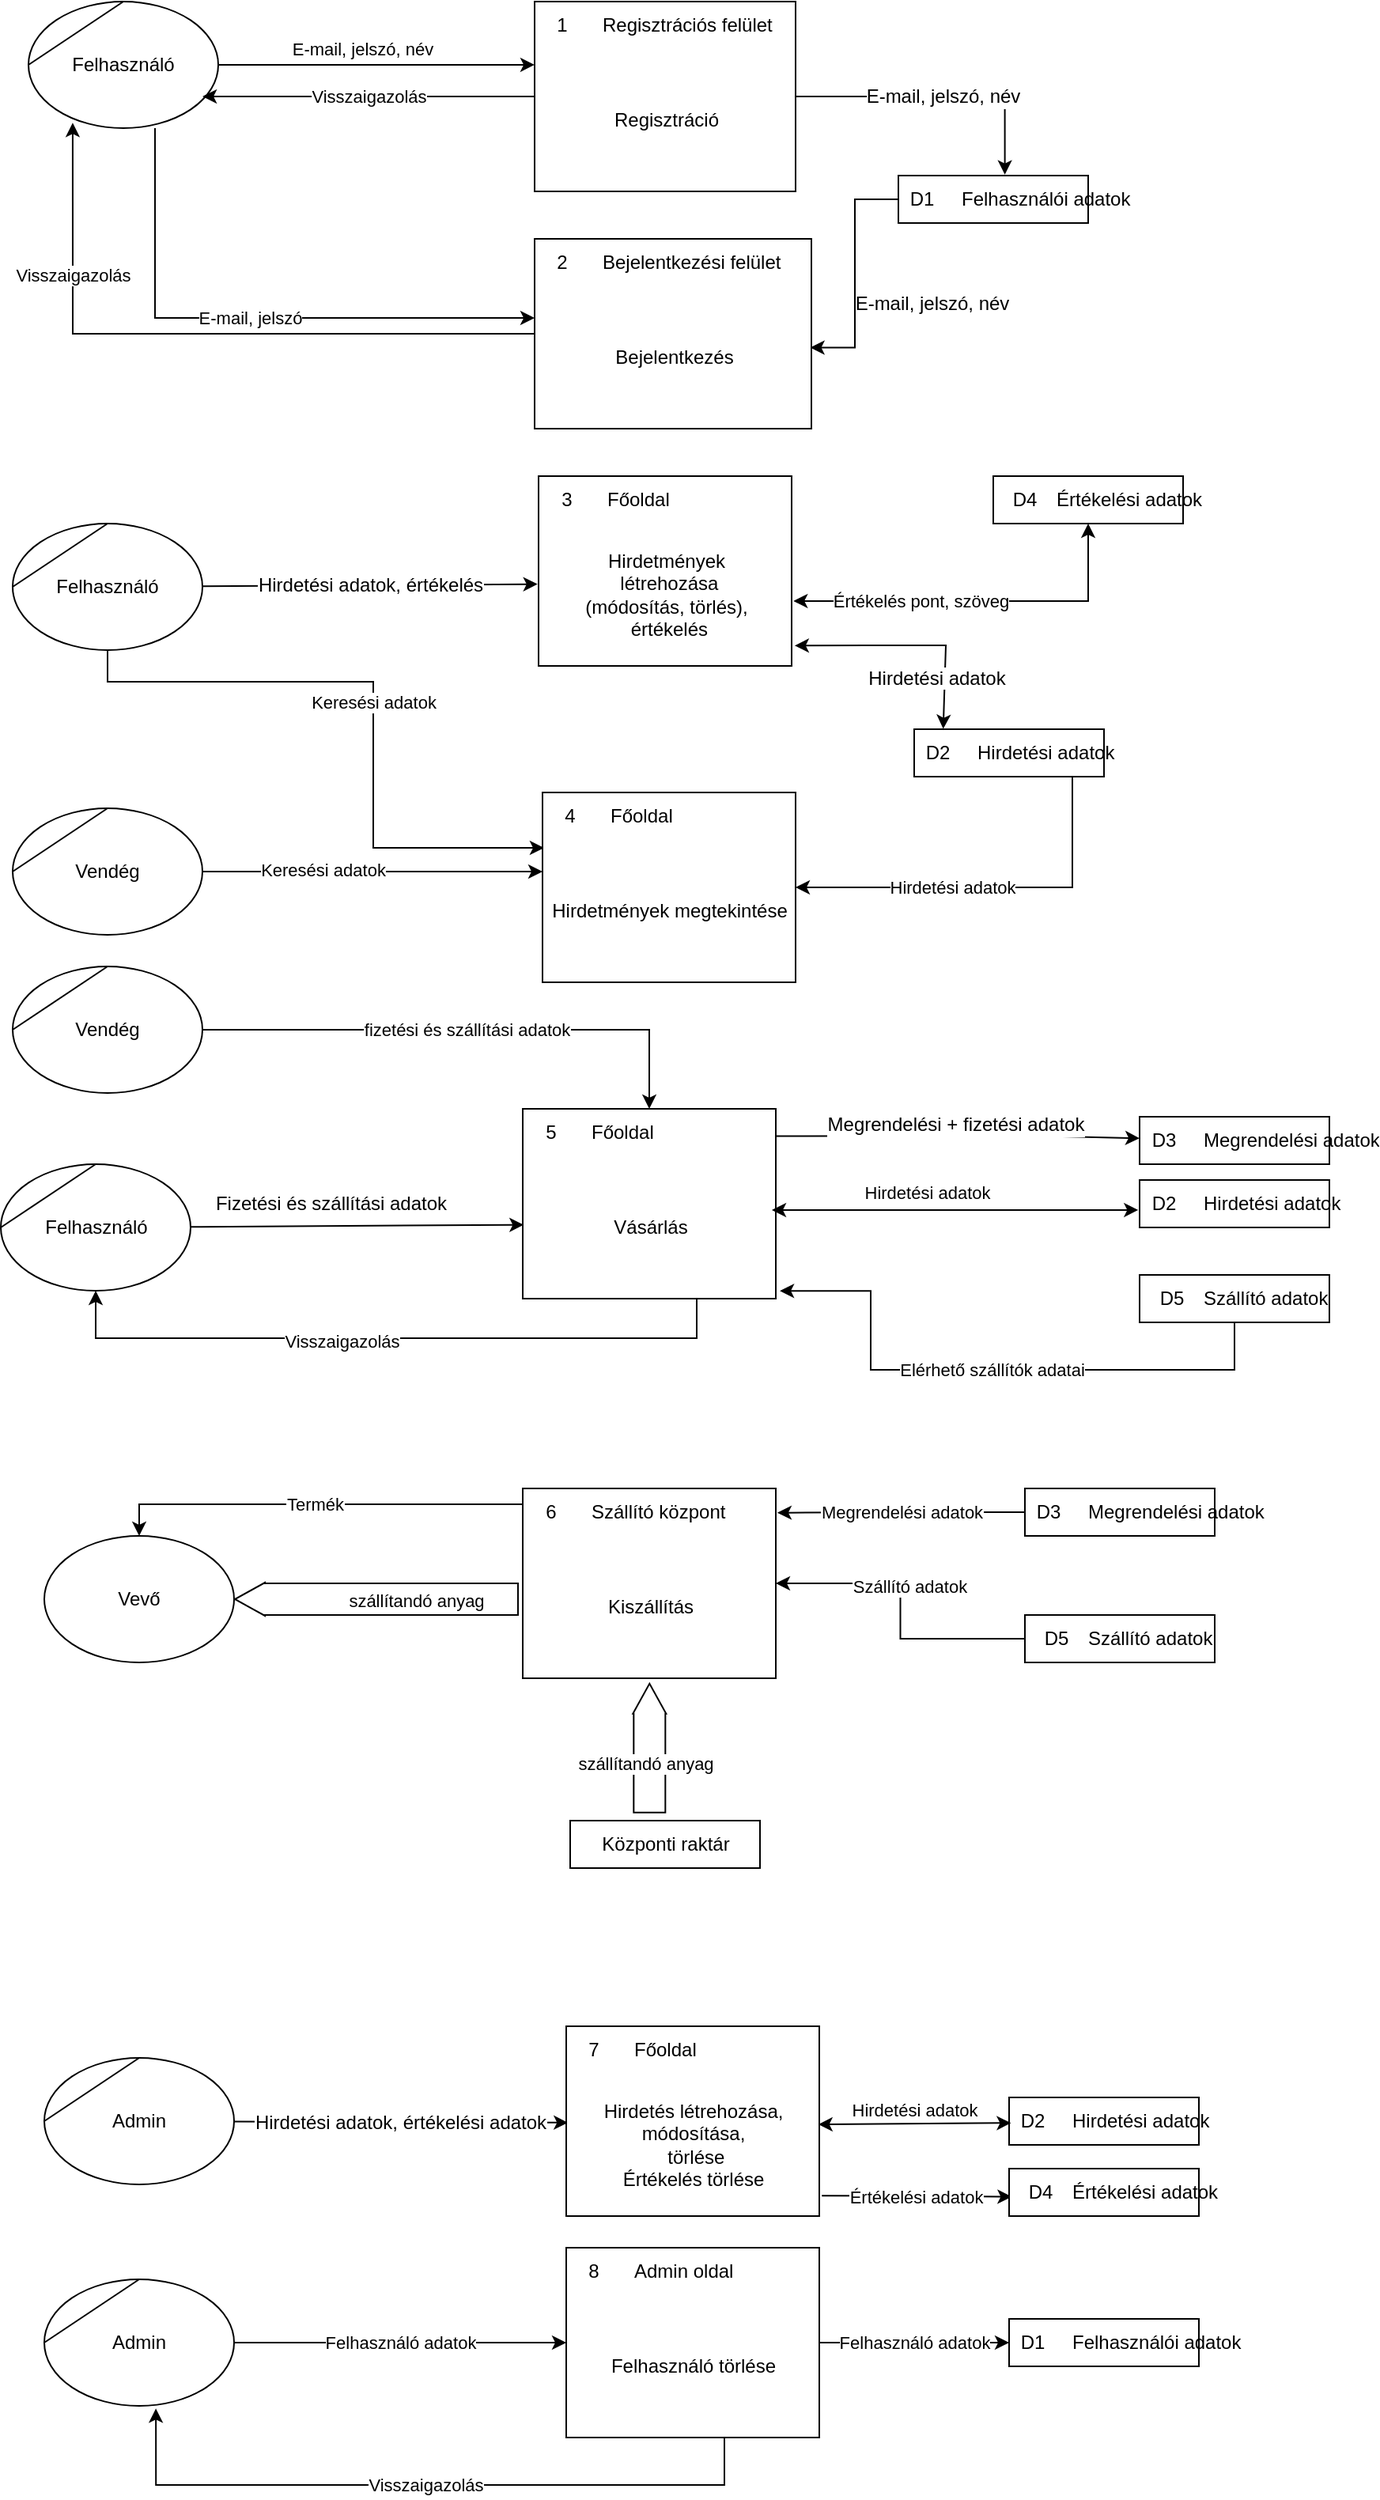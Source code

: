<mxfile version="20.8.20" type="device"><diagram name="Page-1" id="DvjFBvJf3L-NlQ5-D-IN"><mxGraphModel dx="1477" dy="676" grid="1" gridSize="10" guides="1" tooltips="1" connect="1" arrows="1" fold="1" page="1" pageScale="1" pageWidth="827" pageHeight="1169" math="0" shadow="0"><root><mxCell id="0"/><mxCell id="1" parent="0"/><mxCell id="z8lDRwmuvihOMrb7tYAK-5" value="E-mail, jelszó, név" style="edgeStyle=orthogonalEdgeStyle;rounded=0;orthogonalLoop=1;jettySize=auto;html=1;entryX=0;entryY=0.333;entryDx=0;entryDy=0;entryPerimeter=0;" parent="1" source="z8lDRwmuvihOMrb7tYAK-1" target="z8lDRwmuvihOMrb7tYAK-2" edge="1"><mxGeometry x="-0.093" y="10" relative="1" as="geometry"><mxPoint as="offset"/></mxGeometry></mxCell><mxCell id="z8lDRwmuvihOMrb7tYAK-11" value="E-mail, jelszó" style="edgeStyle=orthogonalEdgeStyle;rounded=0;orthogonalLoop=1;jettySize=auto;html=1;entryX=0;entryY=0.417;entryDx=0;entryDy=0;entryPerimeter=0;" parent="1" source="z8lDRwmuvihOMrb7tYAK-1" target="z8lDRwmuvihOMrb7tYAK-7" edge="1"><mxGeometry relative="1" as="geometry"><mxPoint x="130" y="240" as="targetPoint"/><Array as="points"><mxPoint x="140" y="260"/></Array></mxGeometry></mxCell><mxCell id="z8lDRwmuvihOMrb7tYAK-1" value="Felhasználó" style="shape=stencil(tZRtjoMgEIZPw98GJR6gYXfvQe10nZQCAbYft99RNKlW7GajiTGZeeXhnZGBCRka5YCVvGHig5VlwTm9Kb5NYhUc1DElr8qjOmhISojenuGGx9gz0DTgMbaq+GR8T9+0j5C1NYYgaE0YKU86wRQaWsvvCdZv/xhFjvgXiOB7kynLyq+/Y3fVNuBiI79j7OB+db/rgceOi61+3Grg4v9YISmTO9xCHlR9/vb2xxxnzYDW6AK8OfLTeZzO66ynzM5CnqyHBUsn1DqN9UITnWoH/kUY5Iu9PtVUzRY1jx4IGk22K9UioSs+44+uvFxl3bKX1nTZdE12iV8=);whiteSpace=wrap;html=1;strokeColor=default;fontFamily=Helvetica;fontSize=12;fontColor=default;fillColor=default;" parent="1" vertex="1"><mxGeometry x="60" y="60" width="120" height="80" as="geometry"/></mxCell><mxCell id="z8lDRwmuvihOMrb7tYAK-6" value="Visszaigazolás" style="edgeStyle=orthogonalEdgeStyle;rounded=0;orthogonalLoop=1;jettySize=auto;html=1;entryX=0.917;entryY=0.75;entryDx=0;entryDy=0;entryPerimeter=0;" parent="1" source="z8lDRwmuvihOMrb7tYAK-2" target="z8lDRwmuvihOMrb7tYAK-1" edge="1"><mxGeometry relative="1" as="geometry"/></mxCell><mxCell id="z8lDRwmuvihOMrb7tYAK-17" style="edgeStyle=orthogonalEdgeStyle;rounded=0;orthogonalLoop=1;jettySize=auto;html=1;entryX=0.561;entryY=-0.021;entryDx=0;entryDy=0;entryPerimeter=0;" parent="1" source="z8lDRwmuvihOMrb7tYAK-2" target="z8lDRwmuvihOMrb7tYAK-15" edge="1"><mxGeometry relative="1" as="geometry"/></mxCell><mxCell id="z8lDRwmuvihOMrb7tYAK-20" value="E-mail, jelszó, név" style="edgeLabel;html=1;align=center;verticalAlign=middle;resizable=0;points=[];fontSize=12;fontFamily=Helvetica;fontColor=default;" parent="z8lDRwmuvihOMrb7tYAK-17" vertex="1" connectable="0"><mxGeometry x="0.026" relative="1" as="geometry"><mxPoint as="offset"/></mxGeometry></mxCell><mxCell id="z8lDRwmuvihOMrb7tYAK-2" value="Regisztráció" style="html=1;dashed=0;whitespace=wrap;shape=mxgraph.dfd.process2;align=center;container=1;collapsible=0;spacingTop=30;" parent="1" vertex="1"><mxGeometry x="380" y="60" width="165" height="120" as="geometry"/></mxCell><mxCell id="z8lDRwmuvihOMrb7tYAK-3" value="1" style="text;html=1;strokeColor=none;fillColor=none;align=center;verticalAlign=middle;whiteSpace=wrap;rounded=0;movable=0;resizable=0;rotatable=0;cloneable=0;deletable=0;connectable=0;allowArrows=0;pointerEvents=1;" parent="z8lDRwmuvihOMrb7tYAK-2" vertex="1"><mxGeometry width="35" height="30" as="geometry"/></mxCell><mxCell id="z8lDRwmuvihOMrb7tYAK-4" value="Regisztrációs felület" style="text;html=1;strokeColor=none;fillColor=none;align=left;verticalAlign=middle;whiteSpace=wrap;rounded=0;movable=0;resizable=0;connectable=0;allowArrows=0;rotatable=0;cloneable=0;deletable=0;spacingLeft=6;autosize=1;resizeWidth=0;" parent="z8lDRwmuvihOMrb7tYAK-2" vertex="1"><mxGeometry x="35" width="130" height="30" as="geometry"/></mxCell><mxCell id="z8lDRwmuvihOMrb7tYAK-13" value="Visszaigazolás" style="edgeStyle=orthogonalEdgeStyle;rounded=0;orthogonalLoop=1;jettySize=auto;html=1;entryX=0.233;entryY=0.958;entryDx=0;entryDy=0;entryPerimeter=0;" parent="1" source="z8lDRwmuvihOMrb7tYAK-7" target="z8lDRwmuvihOMrb7tYAK-1" edge="1"><mxGeometry x="0.55" relative="1" as="geometry"><mxPoint as="offset"/></mxGeometry></mxCell><mxCell id="z8lDRwmuvihOMrb7tYAK-24" value="E-mail, jelszó, név" style="edgeStyle=orthogonalEdgeStyle;rounded=0;orthogonalLoop=1;jettySize=auto;html=1;fontFamily=Helvetica;fontSize=12;fontColor=default;entryX=0.996;entryY=0.573;entryDx=0;entryDy=0;entryPerimeter=0;" parent="1" source="z8lDRwmuvihOMrb7tYAK-15" target="z8lDRwmuvihOMrb7tYAK-7" edge="1"><mxGeometry x="0.238" y="48" relative="1" as="geometry"><mxPoint y="1" as="offset"/></mxGeometry></mxCell><mxCell id="z8lDRwmuvihOMrb7tYAK-7" value="Bejelentkezés" style="html=1;dashed=0;whitespace=wrap;shape=mxgraph.dfd.process2;align=center;container=1;collapsible=0;spacingTop=30;" parent="1" vertex="1"><mxGeometry x="380" y="210" width="175" height="120" as="geometry"/></mxCell><mxCell id="z8lDRwmuvihOMrb7tYAK-8" value="2" style="text;html=1;strokeColor=none;fillColor=none;align=center;verticalAlign=middle;whiteSpace=wrap;rounded=0;movable=0;resizable=0;rotatable=0;cloneable=0;deletable=0;connectable=0;allowArrows=0;pointerEvents=1;" parent="z8lDRwmuvihOMrb7tYAK-7" vertex="1"><mxGeometry width="35" height="30" as="geometry"/></mxCell><mxCell id="z8lDRwmuvihOMrb7tYAK-9" value="Bejelentkezési felület" style="text;html=1;strokeColor=none;fillColor=none;align=left;verticalAlign=middle;whiteSpace=wrap;rounded=0;movable=0;resizable=0;connectable=0;allowArrows=0;rotatable=0;cloneable=0;deletable=0;spacingLeft=6;autosize=1;resizeWidth=0;" parent="z8lDRwmuvihOMrb7tYAK-7" vertex="1"><mxGeometry x="35" width="140" height="30" as="geometry"/></mxCell><mxCell id="z8lDRwmuvihOMrb7tYAK-15" value="Felhasználói adatok" style="html=1;dashed=0;whitespace=wrap;shape=mxgraph.dfd.dataStoreID2;align=left;spacingLeft=38;container=1;collapsible=0;" parent="1" vertex="1"><mxGeometry x="610" y="170" width="120" height="30" as="geometry"/></mxCell><mxCell id="z8lDRwmuvihOMrb7tYAK-16" value="D1" style="text;html=1;strokeColor=none;fillColor=none;align=center;verticalAlign=middle;whiteSpace=wrap;rounded=0;movable=0;resizable=0;rotatable=0;cloneable=0;deletable=0;allowArrows=0;connectable=0;" parent="z8lDRwmuvihOMrb7tYAK-15" vertex="1"><mxGeometry width="30" height="30" as="geometry"/></mxCell><mxCell id="z8lDRwmuvihOMrb7tYAK-28" value="Hirdetési adatok, értékelés" style="rounded=0;orthogonalLoop=1;jettySize=auto;html=1;entryX=-0.004;entryY=0.569;entryDx=0;entryDy=0;entryPerimeter=0;fontFamily=Helvetica;fontSize=12;fontColor=default;" parent="1" source="z8lDRwmuvihOMrb7tYAK-22" target="z8lDRwmuvihOMrb7tYAK-25" edge="1"><mxGeometry relative="1" as="geometry"/></mxCell><mxCell id="59dx8Hv_evLFary4Q1yd-14" value="Keresési adatok" style="edgeStyle=orthogonalEdgeStyle;rounded=0;orthogonalLoop=1;jettySize=auto;html=1;entryX=0.006;entryY=0.292;entryDx=0;entryDy=0;entryPerimeter=0;" edge="1" parent="1" source="z8lDRwmuvihOMrb7tYAK-22" target="59dx8Hv_evLFary4Q1yd-10"><mxGeometry relative="1" as="geometry"><Array as="points"><mxPoint x="110" y="490"/><mxPoint x="278" y="490"/><mxPoint x="278" y="595"/></Array></mxGeometry></mxCell><mxCell id="z8lDRwmuvihOMrb7tYAK-22" value="Felhasználó" style="shape=stencil(tZRtjoMgEIZPw98GJR6gYXfvQe10nZQCAbYft99RNKlW7GajiTGZeeXhnZGBCRka5YCVvGHig5VlwTm9Kb5NYhUc1DElr8qjOmhISojenuGGx9gz0DTgMbaq+GR8T9+0j5C1NYYgaE0YKU86wRQaWsvvCdZv/xhFjvgXiOB7kynLyq+/Y3fVNuBiI79j7OB+db/rgceOi61+3Grg4v9YISmTO9xCHlR9/vb2xxxnzYDW6AK8OfLTeZzO66ynzM5CnqyHBUsn1DqN9UITnWoH/kUY5Iu9PtVUzRY1jx4IGk22K9UioSs+44+uvFxl3bKX1nTZdE12iV8=);whiteSpace=wrap;html=1;strokeColor=default;fontFamily=Helvetica;fontSize=12;fontColor=default;fillColor=default;" parent="1" vertex="1"><mxGeometry x="50" y="390" width="120" height="80" as="geometry"/></mxCell><mxCell id="pwpsIvWv1hVvPI0nKZ3A-24" style="endArrow=classic;startArrow=classic;html=1;rounded=0;verticalAlign=bottom;exitX=1.007;exitY=0.658;exitDx=0;exitDy=0;exitPerimeter=0;" parent="1" source="z8lDRwmuvihOMrb7tYAK-25" target="pwpsIvWv1hVvPI0nKZ3A-22" edge="1"><mxGeometry relative="1" as="geometry"><mxPoint x="460" y="530" as="targetPoint"/><Array as="points"><mxPoint x="730" y="439"/></Array><mxPoint x="580" y="470" as="sourcePoint"/></mxGeometry></mxCell><mxCell id="pwpsIvWv1hVvPI0nKZ3A-25" value="Értékelés pont, szöveg" style="edgeLabel;html=1;align=center;verticalAlign=middle;resizable=0;points=[];" parent="pwpsIvWv1hVvPI0nKZ3A-24" vertex="1" connectable="0"><mxGeometry x="-0.307" relative="1" as="geometry"><mxPoint x="-1" as="offset"/></mxGeometry></mxCell><mxCell id="z8lDRwmuvihOMrb7tYAK-25" value="Hirdetmények&lt;br&gt;&amp;nbsp;létrehozása&lt;br&gt;(módosítás, törlés),&lt;br&gt;&amp;nbsp;értékelés" style="html=1;dashed=0;whitespace=wrap;shape=mxgraph.dfd.process;align=center;container=1;collapsible=0;spacingTop=30;strokeColor=default;fontFamily=Helvetica;fontSize=12;fontColor=default;fillColor=default;" parent="1" vertex="1"><mxGeometry x="382.5" y="360" width="160" height="120" as="geometry"/></mxCell><mxCell id="z8lDRwmuvihOMrb7tYAK-26" value="3" style="text;html=1;strokeColor=none;fillColor=none;align=center;verticalAlign=middle;whiteSpace=wrap;rounded=0;movable=0;resizable=0;rotatable=0;cloneable=0;deletable=0;connectable=0;allowArrows=0;pointerEvents=1;fontSize=12;fontFamily=Helvetica;fontColor=default;" parent="z8lDRwmuvihOMrb7tYAK-25" vertex="1"><mxGeometry width="35" height="30" as="geometry"/></mxCell><mxCell id="z8lDRwmuvihOMrb7tYAK-27" value="Főoldal" style="text;html=1;strokeColor=none;fillColor=none;align=left;verticalAlign=middle;whiteSpace=wrap;rounded=0;movable=0;resizable=0;connectable=0;allowArrows=0;rotatable=0;cloneable=0;deletable=0;spacingLeft=6;autosize=1;resizeWidth=0;fontSize=12;fontFamily=Helvetica;fontColor=default;" parent="z8lDRwmuvihOMrb7tYAK-25" vertex="1"><mxGeometry x="35" width="70" height="30" as="geometry"/></mxCell><mxCell id="z8lDRwmuvihOMrb7tYAK-29" value="Hirdetési adatok" style="html=1;dashed=0;whitespace=wrap;shape=mxgraph.dfd.dataStoreID2;align=left;spacingLeft=38;container=1;collapsible=0;" parent="1" vertex="1"><mxGeometry x="620" y="520" width="120" height="30" as="geometry"/></mxCell><mxCell id="z8lDRwmuvihOMrb7tYAK-30" value="D2" style="text;html=1;strokeColor=none;fillColor=none;align=center;verticalAlign=middle;whiteSpace=wrap;rounded=0;movable=0;resizable=0;rotatable=0;cloneable=0;deletable=0;allowArrows=0;connectable=0;fontSize=12;fontFamily=Helvetica;fontColor=default;" parent="z8lDRwmuvihOMrb7tYAK-29" vertex="1"><mxGeometry width="30" height="30" as="geometry"/></mxCell><mxCell id="z8lDRwmuvihOMrb7tYAK-33" value="Hirdetési adatok" style="endArrow=classic;startArrow=classic;html=1;rounded=0;verticalAlign=bottom;fontFamily=Helvetica;fontSize=12;fontColor=default;elbow=vertical;entryX=0.153;entryY=-0.007;entryDx=0;entryDy=0;entryPerimeter=0;exitX=1.012;exitY=0.893;exitDx=0;exitDy=0;exitPerimeter=0;" parent="1" source="z8lDRwmuvihOMrb7tYAK-25" target="z8lDRwmuvihOMrb7tYAK-29" edge="1"><mxGeometry x="0.205" y="-30" width="50" height="50" relative="1" as="geometry"><mxPoint x="542.5" y="440" as="sourcePoint"/><mxPoint x="662.5" y="440" as="targetPoint"/><Array as="points"><mxPoint x="590" y="467"/><mxPoint x="640" y="467"/></Array><mxPoint as="offset"/></mxGeometry></mxCell><mxCell id="z8lDRwmuvihOMrb7tYAK-42" value="Megrendelési + fizetési adatok" style="edgeStyle=none;rounded=0;orthogonalLoop=1;jettySize=auto;html=1;fontFamily=Helvetica;fontSize=12;fontColor=default;elbow=vertical;exitX=0.996;exitY=0.144;exitDx=0;exitDy=0;exitPerimeter=0;" parent="1" source="z8lDRwmuvihOMrb7tYAK-34" target="z8lDRwmuvihOMrb7tYAK-40" edge="1"><mxGeometry x="-0.011" y="7" relative="1" as="geometry"><Array as="points"><mxPoint x="692.5" y="777"/></Array><mxPoint as="offset"/></mxGeometry></mxCell><mxCell id="pwpsIvWv1hVvPI0nKZ3A-27" style="edgeStyle=orthogonalEdgeStyle;rounded=0;orthogonalLoop=1;jettySize=auto;html=1;entryX=0.5;entryY=1;entryDx=0;entryDy=0;" parent="1" source="z8lDRwmuvihOMrb7tYAK-34" target="z8lDRwmuvihOMrb7tYAK-37" edge="1"><mxGeometry relative="1" as="geometry"><mxPoint x="452.5" y="905" as="targetPoint"/><Array as="points"><mxPoint x="482.5" y="905"/><mxPoint x="102.5" y="905"/></Array></mxGeometry></mxCell><mxCell id="pwpsIvWv1hVvPI0nKZ3A-28" value="Visszaigazolás" style="edgeLabel;html=1;align=center;verticalAlign=middle;resizable=0;points=[];" parent="pwpsIvWv1hVvPI0nKZ3A-27" vertex="1" connectable="0"><mxGeometry x="0.147" y="2" relative="1" as="geometry"><mxPoint as="offset"/></mxGeometry></mxCell><mxCell id="z8lDRwmuvihOMrb7tYAK-34" value="Vásárlás" style="html=1;dashed=0;whitespace=wrap;shape=mxgraph.dfd.process;align=center;container=1;collapsible=0;spacingTop=30;strokeColor=default;fontFamily=Helvetica;fontSize=12;fontColor=default;fillColor=default;" parent="1" vertex="1"><mxGeometry x="372.5" y="760" width="160" height="120" as="geometry"/></mxCell><mxCell id="z8lDRwmuvihOMrb7tYAK-35" value="5" style="text;html=1;strokeColor=none;fillColor=none;align=center;verticalAlign=middle;whiteSpace=wrap;rounded=0;movable=0;resizable=0;rotatable=0;cloneable=0;deletable=0;connectable=0;allowArrows=0;pointerEvents=1;fontSize=12;fontFamily=Helvetica;fontColor=default;" parent="z8lDRwmuvihOMrb7tYAK-34" vertex="1"><mxGeometry width="35" height="30" as="geometry"/></mxCell><mxCell id="z8lDRwmuvihOMrb7tYAK-36" value="Főoldal" style="text;html=1;strokeColor=none;fillColor=none;align=left;verticalAlign=middle;whiteSpace=wrap;rounded=0;movable=0;resizable=0;connectable=0;allowArrows=0;rotatable=0;cloneable=0;deletable=0;spacingLeft=6;autosize=1;resizeWidth=0;fontSize=12;fontFamily=Helvetica;fontColor=default;" parent="z8lDRwmuvihOMrb7tYAK-34" vertex="1"><mxGeometry x="35" width="70" height="30" as="geometry"/></mxCell><mxCell id="z8lDRwmuvihOMrb7tYAK-39" value="Fizetési és szállítási adatok" style="edgeStyle=none;rounded=0;orthogonalLoop=1;jettySize=auto;html=1;entryX=0.004;entryY=0.611;entryDx=0;entryDy=0;entryPerimeter=0;fontFamily=Helvetica;fontSize=12;fontColor=default;elbow=vertical;" parent="1" source="z8lDRwmuvihOMrb7tYAK-37" target="z8lDRwmuvihOMrb7tYAK-34" edge="1"><mxGeometry x="-0.168" y="14" relative="1" as="geometry"><mxPoint x="1" as="offset"/></mxGeometry></mxCell><mxCell id="z8lDRwmuvihOMrb7tYAK-37" value="Felhasználó" style="shape=stencil(tZRtjoMgEIZPw98GJR6gYXfvQe10nZQCAbYft99RNKlW7GajiTGZeeXhnZGBCRka5YCVvGHig5VlwTm9Kb5NYhUc1DElr8qjOmhISojenuGGx9gz0DTgMbaq+GR8T9+0j5C1NYYgaE0YKU86wRQaWsvvCdZv/xhFjvgXiOB7kynLyq+/Y3fVNuBiI79j7OB+db/rgceOi61+3Grg4v9YISmTO9xCHlR9/vb2xxxnzYDW6AK8OfLTeZzO66ynzM5CnqyHBUsn1DqN9UITnWoH/kUY5Iu9PtVUzRY1jx4IGk22K9UioSs+44+uvFxl3bKX1nTZdE12iV8=);whiteSpace=wrap;html=1;strokeColor=default;fontFamily=Helvetica;fontSize=12;fontColor=default;fillColor=default;" parent="1" vertex="1"><mxGeometry x="42.5" y="795" width="120" height="80" as="geometry"/></mxCell><mxCell id="z8lDRwmuvihOMrb7tYAK-40" value="Megrendelési adatok" style="html=1;dashed=0;whitespace=wrap;shape=mxgraph.dfd.dataStoreID2;align=left;spacingLeft=38;container=1;collapsible=0;" parent="1" vertex="1"><mxGeometry x="762.5" y="765" width="120" height="30" as="geometry"/></mxCell><mxCell id="z8lDRwmuvihOMrb7tYAK-41" value="D3" style="text;html=1;strokeColor=none;fillColor=none;align=center;verticalAlign=middle;whiteSpace=wrap;rounded=0;movable=0;resizable=0;rotatable=0;cloneable=0;deletable=0;allowArrows=0;connectable=0;fontSize=12;fontFamily=Helvetica;fontColor=default;" parent="z8lDRwmuvihOMrb7tYAK-40" vertex="1"><mxGeometry width="30" height="30" as="geometry"/></mxCell><mxCell id="z8lDRwmuvihOMrb7tYAK-49" value="Hirdetési adatok, értékelési adatok" style="edgeStyle=none;rounded=0;orthogonalLoop=1;jettySize=auto;html=1;entryX=0.007;entryY=0.508;entryDx=0;entryDy=0;entryPerimeter=0;fontFamily=Helvetica;fontSize=12;fontColor=default;elbow=vertical;" parent="1" source="z8lDRwmuvihOMrb7tYAK-45" target="z8lDRwmuvihOMrb7tYAK-46" edge="1"><mxGeometry relative="1" as="geometry"/></mxCell><mxCell id="z8lDRwmuvihOMrb7tYAK-45" value="Admin" style="shape=stencil(tZRtjoMgEIZPw98GJR6gYXfvQe10nZQCAbYft99RNKlW7GajiTGZeeXhnZGBCRka5YCVvGHig5VlwTm9Kb5NYhUc1DElr8qjOmhISojenuGGx9gz0DTgMbaq+GR8T9+0j5C1NYYgaE0YKU86wRQaWsvvCdZv/xhFjvgXiOB7kynLyq+/Y3fVNuBiI79j7OB+db/rgceOi61+3Grg4v9YISmTO9xCHlR9/vb2xxxnzYDW6AK8OfLTeZzO66ynzM5CnqyHBUsn1DqN9UITnWoH/kUY5Iu9PtVUzRY1jx4IGk22K9UioSs+44+uvFxl3bKX1nTZdE12iV8=);whiteSpace=wrap;html=1;" parent="1" vertex="1"><mxGeometry x="70" y="1360" width="120" height="80" as="geometry"/></mxCell><mxCell id="pwpsIvWv1hVvPI0nKZ3A-38" value="Értékelési adatok" style="edgeStyle=orthogonalEdgeStyle;rounded=0;orthogonalLoop=1;jettySize=auto;html=1;entryX=0.014;entryY=0.593;entryDx=0;entryDy=0;entryPerimeter=0;exitX=1.01;exitY=0.893;exitDx=0;exitDy=0;exitPerimeter=0;" parent="1" source="z8lDRwmuvihOMrb7tYAK-46" target="pwpsIvWv1hVvPI0nKZ3A-35" edge="1"><mxGeometry relative="1" as="geometry"/></mxCell><mxCell id="z8lDRwmuvihOMrb7tYAK-46" value="Hirdetés létrehozása, &lt;br&gt;módosítása,&lt;br&gt;&amp;nbsp;törlése&lt;br&gt;Értékelés törlése" style="html=1;dashed=0;whitespace=wrap;shape=mxgraph.dfd.process;align=center;container=1;collapsible=0;spacingTop=30;strokeColor=default;fontFamily=Helvetica;fontSize=12;fontColor=default;fillColor=default;" parent="1" vertex="1"><mxGeometry x="400" y="1340" width="160" height="120" as="geometry"/></mxCell><mxCell id="z8lDRwmuvihOMrb7tYAK-47" value="7" style="text;html=1;strokeColor=none;fillColor=none;align=center;verticalAlign=middle;whiteSpace=wrap;rounded=0;movable=0;resizable=0;rotatable=0;cloneable=0;deletable=0;connectable=0;allowArrows=0;pointerEvents=1;fontSize=12;fontFamily=Helvetica;fontColor=default;" parent="z8lDRwmuvihOMrb7tYAK-46" vertex="1"><mxGeometry width="35" height="30" as="geometry"/></mxCell><mxCell id="z8lDRwmuvihOMrb7tYAK-48" value="Főoldal" style="text;html=1;strokeColor=none;fillColor=none;align=left;verticalAlign=middle;whiteSpace=wrap;rounded=0;movable=0;resizable=0;connectable=0;allowArrows=0;rotatable=0;cloneable=0;deletable=0;spacingLeft=6;autosize=1;resizeWidth=0;fontSize=12;fontFamily=Helvetica;fontColor=default;" parent="z8lDRwmuvihOMrb7tYAK-46" vertex="1"><mxGeometry x="35" width="70" height="30" as="geometry"/></mxCell><mxCell id="pwpsIvWv1hVvPI0nKZ3A-3" value="Hirdetési adatok" style="html=1;dashed=0;whitespace=wrap;shape=mxgraph.dfd.dataStoreID2;align=left;spacingLeft=38;container=1;collapsible=0;" parent="1" vertex="1"><mxGeometry x="680" y="1385" width="120" height="30" as="geometry"/></mxCell><mxCell id="pwpsIvWv1hVvPI0nKZ3A-4" value="D2" style="text;html=1;strokeColor=none;fillColor=none;align=center;verticalAlign=middle;whiteSpace=wrap;rounded=0;movable=0;resizable=0;rotatable=0;cloneable=0;deletable=0;allowArrows=0;connectable=0;fontSize=12;fontFamily=Helvetica;fontColor=default;" parent="pwpsIvWv1hVvPI0nKZ3A-3" vertex="1"><mxGeometry width="30" height="30" as="geometry"/></mxCell><mxCell id="pwpsIvWv1hVvPI0nKZ3A-7" value="Hirdetési adatok" style="endArrow=classic;startArrow=classic;html=1;rounded=0;verticalAlign=bottom;entryX=0.01;entryY=0.538;entryDx=0;entryDy=0;entryPerimeter=0;exitX=0.996;exitY=0.517;exitDx=0;exitDy=0;exitPerimeter=0;" parent="1" source="z8lDRwmuvihOMrb7tYAK-46" target="pwpsIvWv1hVvPI0nKZ3A-3" edge="1"><mxGeometry width="50" height="50" relative="1" as="geometry"><mxPoint x="560" y="1399.29" as="sourcePoint"/><mxPoint x="680" y="1399.29" as="targetPoint"/></mxGeometry></mxCell><mxCell id="pwpsIvWv1hVvPI0nKZ3A-12" value="Felhasználó adatok" style="edgeStyle=orthogonalEdgeStyle;rounded=0;orthogonalLoop=1;jettySize=auto;html=1;" parent="1" source="pwpsIvWv1hVvPI0nKZ3A-8" target="pwpsIvWv1hVvPI0nKZ3A-9" edge="1"><mxGeometry relative="1" as="geometry"/></mxCell><mxCell id="pwpsIvWv1hVvPI0nKZ3A-8" value="Admin" style="shape=stencil(tZRtjoMgEIZPw98GJR6gYXfvQe10nZQCAbYft99RNKlW7GajiTGZeeXhnZGBCRka5YCVvGHig5VlwTm9Kb5NYhUc1DElr8qjOmhISojenuGGx9gz0DTgMbaq+GR8T9+0j5C1NYYgaE0YKU86wRQaWsvvCdZv/xhFjvgXiOB7kynLyq+/Y3fVNuBiI79j7OB+db/rgceOi61+3Grg4v9YISmTO9xCHlR9/vb2xxxnzYDW6AK8OfLTeZzO66ynzM5CnqyHBUsn1DqN9UITnWoH/kUY5Iu9PtVUzRY1jx4IGk22K9UioSs+44+uvFxl3bKX1nTZdE12iV8=);whiteSpace=wrap;html=1;" parent="1" vertex="1"><mxGeometry x="70" y="1500" width="120" height="80" as="geometry"/></mxCell><mxCell id="pwpsIvWv1hVvPI0nKZ3A-17" value="Felhasználó adatok" style="edgeStyle=orthogonalEdgeStyle;rounded=0;orthogonalLoop=1;jettySize=auto;html=1;entryX=0;entryY=0.5;entryDx=0;entryDy=0;entryPerimeter=0;" parent="1" source="pwpsIvWv1hVvPI0nKZ3A-9" target="pwpsIvWv1hVvPI0nKZ3A-15" edge="1"><mxGeometry relative="1" as="geometry"/></mxCell><mxCell id="pwpsIvWv1hVvPI0nKZ3A-21" value="Visszaigazolás" style="edgeStyle=orthogonalEdgeStyle;rounded=0;orthogonalLoop=1;jettySize=auto;html=1;entryX=0.588;entryY=1.021;entryDx=0;entryDy=0;entryPerimeter=0;" parent="1" source="pwpsIvWv1hVvPI0nKZ3A-9" target="pwpsIvWv1hVvPI0nKZ3A-8" edge="1"><mxGeometry relative="1" as="geometry"><mxPoint x="140" y="1680" as="targetPoint"/><Array as="points"><mxPoint x="500" y="1630"/><mxPoint x="141" y="1630"/></Array></mxGeometry></mxCell><mxCell id="pwpsIvWv1hVvPI0nKZ3A-9" value="Felhasználó törlése" style="html=1;dashed=0;whitespace=wrap;shape=mxgraph.dfd.process2;align=center;container=1;collapsible=0;spacingTop=30;" parent="1" vertex="1"><mxGeometry x="400" y="1480" width="160" height="120" as="geometry"/></mxCell><mxCell id="pwpsIvWv1hVvPI0nKZ3A-10" value="8" style="text;html=1;strokeColor=none;fillColor=none;align=center;verticalAlign=middle;whiteSpace=wrap;rounded=0;movable=0;resizable=0;rotatable=0;cloneable=0;deletable=0;connectable=0;allowArrows=0;pointerEvents=1;" parent="pwpsIvWv1hVvPI0nKZ3A-9" vertex="1"><mxGeometry width="35" height="30" as="geometry"/></mxCell><mxCell id="pwpsIvWv1hVvPI0nKZ3A-11" value="Admin oldal" style="text;html=1;strokeColor=none;fillColor=none;align=left;verticalAlign=middle;whiteSpace=wrap;rounded=0;movable=0;resizable=0;connectable=0;allowArrows=0;rotatable=0;cloneable=0;deletable=0;spacingLeft=6;autosize=1;resizeWidth=0;" parent="pwpsIvWv1hVvPI0nKZ3A-9" vertex="1"><mxGeometry x="35" width="90" height="30" as="geometry"/></mxCell><mxCell id="pwpsIvWv1hVvPI0nKZ3A-15" value="Felhasználói adatok" style="html=1;dashed=0;whitespace=wrap;shape=mxgraph.dfd.dataStoreID2;align=left;spacingLeft=38;container=1;collapsible=0;" parent="1" vertex="1"><mxGeometry x="680" y="1525" width="120" height="30" as="geometry"/></mxCell><mxCell id="pwpsIvWv1hVvPI0nKZ3A-16" value="D1" style="text;html=1;strokeColor=none;fillColor=none;align=center;verticalAlign=middle;whiteSpace=wrap;rounded=0;movable=0;resizable=0;rotatable=0;cloneable=0;deletable=0;allowArrows=0;connectable=0;" parent="pwpsIvWv1hVvPI0nKZ3A-15" vertex="1"><mxGeometry width="30" height="30" as="geometry"/></mxCell><mxCell id="pwpsIvWv1hVvPI0nKZ3A-22" value="Értékelési adatok" style="html=1;dashed=0;whitespace=wrap;shape=mxgraph.dfd.dataStoreID2;align=left;spacingLeft=38;container=1;collapsible=0;" parent="1" vertex="1"><mxGeometry x="670" y="360" width="120" height="30" as="geometry"/></mxCell><mxCell id="pwpsIvWv1hVvPI0nKZ3A-23" value="D4" style="text;html=1;strokeColor=none;fillColor=none;align=center;verticalAlign=middle;whiteSpace=wrap;rounded=0;connectable=0;allowArrows=0;movable=0;resizable=0;rotatable=0;cloneable=0;deletable=0;" parent="pwpsIvWv1hVvPI0nKZ3A-22" vertex="1"><mxGeometry x="5" width="30" height="30" as="geometry"/></mxCell><mxCell id="pwpsIvWv1hVvPI0nKZ3A-31" value="Elérhető szállítók adatai" style="edgeStyle=orthogonalEdgeStyle;rounded=0;orthogonalLoop=1;jettySize=auto;html=1;entryX=1.016;entryY=0.959;entryDx=0;entryDy=0;entryPerimeter=0;" parent="1" source="pwpsIvWv1hVvPI0nKZ3A-29" target="z8lDRwmuvihOMrb7tYAK-34" edge="1"><mxGeometry relative="1" as="geometry"><mxPoint x="542.5" y="875" as="targetPoint"/><Array as="points"><mxPoint x="592.5" y="925"/><mxPoint x="592.5" y="875"/></Array></mxGeometry></mxCell><mxCell id="pwpsIvWv1hVvPI0nKZ3A-29" value="Szállító adatok" style="html=1;dashed=0;whitespace=wrap;shape=mxgraph.dfd.dataStoreID2;align=left;spacingLeft=38;container=1;collapsible=0;" parent="1" vertex="1"><mxGeometry x="762.5" y="865" width="120" height="30" as="geometry"/></mxCell><mxCell id="pwpsIvWv1hVvPI0nKZ3A-30" value="D5" style="text;html=1;strokeColor=none;fillColor=none;align=center;verticalAlign=middle;whiteSpace=wrap;rounded=0;connectable=0;allowArrows=0;movable=0;resizable=0;rotatable=0;cloneable=0;deletable=0;" parent="pwpsIvWv1hVvPI0nKZ3A-29" vertex="1"><mxGeometry x="5" width="30" height="30" as="geometry"/></mxCell><mxCell id="pwpsIvWv1hVvPI0nKZ3A-32" value="Hirdetési adatok" style="html=1;dashed=0;whitespace=wrap;shape=mxgraph.dfd.dataStoreID2;align=left;spacingLeft=38;container=1;collapsible=0;" parent="1" vertex="1"><mxGeometry x="762.5" y="805" width="120" height="30" as="geometry"/></mxCell><mxCell id="pwpsIvWv1hVvPI0nKZ3A-33" value="D2" style="text;html=1;strokeColor=none;fillColor=none;align=center;verticalAlign=middle;whiteSpace=wrap;rounded=0;movable=0;resizable=0;rotatable=0;cloneable=0;deletable=0;allowArrows=0;connectable=0;fontSize=12;fontFamily=Helvetica;fontColor=default;" parent="pwpsIvWv1hVvPI0nKZ3A-32" vertex="1"><mxGeometry width="30" height="30" as="geometry"/></mxCell><mxCell id="pwpsIvWv1hVvPI0nKZ3A-35" value="Értékelési adatok" style="html=1;dashed=0;whitespace=wrap;shape=mxgraph.dfd.dataStoreID2;align=left;spacingLeft=38;container=1;collapsible=0;" parent="1" vertex="1"><mxGeometry x="680" y="1430" width="120" height="30" as="geometry"/></mxCell><mxCell id="pwpsIvWv1hVvPI0nKZ3A-36" value="D4" style="text;html=1;strokeColor=none;fillColor=none;align=center;verticalAlign=middle;whiteSpace=wrap;rounded=0;connectable=0;allowArrows=0;movable=0;resizable=0;rotatable=0;cloneable=0;deletable=0;" parent="pwpsIvWv1hVvPI0nKZ3A-35" vertex="1"><mxGeometry x="5" width="30" height="30" as="geometry"/></mxCell><mxCell id="59dx8Hv_evLFary4Q1yd-13" style="edgeStyle=orthogonalEdgeStyle;rounded=0;orthogonalLoop=1;jettySize=auto;html=1;" edge="1" parent="1" source="59dx8Hv_evLFary4Q1yd-5" target="59dx8Hv_evLFary4Q1yd-10"><mxGeometry relative="1" as="geometry"><Array as="points"><mxPoint x="120" y="620"/></Array></mxGeometry></mxCell><mxCell id="59dx8Hv_evLFary4Q1yd-15" value="Keresési adatok" style="edgeLabel;html=1;align=center;verticalAlign=middle;resizable=0;points=[];" vertex="1" connectable="0" parent="59dx8Hv_evLFary4Q1yd-13"><mxGeometry x="-0.297" y="1" relative="1" as="geometry"><mxPoint as="offset"/></mxGeometry></mxCell><mxCell id="59dx8Hv_evLFary4Q1yd-5" value="Vendég" style="shape=stencil(tZRtjoMgEIZPw98GJR6gYXfvQe10nZQCAbYft99RNKlW7GajiTGZeeXhnZGBCRka5YCVvGHig5VlwTm9Kb5NYhUc1DElr8qjOmhISojenuGGx9gz0DTgMbaq+GR8T9+0j5C1NYYgaE0YKU86wRQaWsvvCdZv/xhFjvgXiOB7kynLyq+/Y3fVNuBiI79j7OB+db/rgceOi61+3Grg4v9YISmTO9xCHlR9/vb2xxxnzYDW6AK8OfLTeZzO66ynzM5CnqyHBUsn1DqN9UITnWoH/kUY5Iu9PtVUzRY1jx4IGk22K9UioSs+44+uvFxl3bKX1nTZdE12iV8=);whiteSpace=wrap;html=1;" vertex="1" parent="1"><mxGeometry x="50" y="570" width="120" height="80" as="geometry"/></mxCell><mxCell id="59dx8Hv_evLFary4Q1yd-8" value="fizetési és szállítási adatok" style="edgeStyle=orthogonalEdgeStyle;rounded=0;orthogonalLoop=1;jettySize=auto;html=1;" edge="1" parent="1" source="59dx8Hv_evLFary4Q1yd-6" target="z8lDRwmuvihOMrb7tYAK-34"><mxGeometry relative="1" as="geometry"/></mxCell><mxCell id="59dx8Hv_evLFary4Q1yd-6" value="Vendég" style="shape=stencil(tZRtjoMgEIZPw98GJR6gYXfvQe10nZQCAbYft99RNKlW7GajiTGZeeXhnZGBCRka5YCVvGHig5VlwTm9Kb5NYhUc1DElr8qjOmhISojenuGGx9gz0DTgMbaq+GR8T9+0j5C1NYYgaE0YKU86wRQaWsvvCdZv/xhFjvgXiOB7kynLyq+/Y3fVNuBiI79j7OB+db/rgceOi61+3Grg4v9YISmTO9xCHlR9/vb2xxxnzYDW6AK8OfLTeZzO66ynzM5CnqyHBUsn1DqN9UITnWoH/kUY5Iu9PtVUzRY1jx4IGk22K9UioSs+44+uvFxl3bKX1nTZdE12iV8=);whiteSpace=wrap;html=1;" vertex="1" parent="1"><mxGeometry x="50" y="670" width="120" height="80" as="geometry"/></mxCell><mxCell id="59dx8Hv_evLFary4Q1yd-16" style="edgeStyle=orthogonalEdgeStyle;rounded=0;orthogonalLoop=1;jettySize=auto;html=1;" edge="1" parent="1" source="z8lDRwmuvihOMrb7tYAK-29" target="59dx8Hv_evLFary4Q1yd-10"><mxGeometry relative="1" as="geometry"><mxPoint x="650" y="530" as="sourcePoint"/><Array as="points"><mxPoint x="720" y="620"/></Array></mxGeometry></mxCell><mxCell id="59dx8Hv_evLFary4Q1yd-17" value="Hirdetési adatok" style="edgeLabel;html=1;align=center;verticalAlign=middle;resizable=0;points=[];" vertex="1" connectable="0" parent="59dx8Hv_evLFary4Q1yd-16"><mxGeometry x="0.196" relative="1" as="geometry"><mxPoint as="offset"/></mxGeometry></mxCell><mxCell id="59dx8Hv_evLFary4Q1yd-10" value="Hirdetmények megtekintése" style="html=1;dashed=0;whitespace=wrap;shape=mxgraph.dfd.process2;align=center;container=1;collapsible=0;spacingTop=30;" vertex="1" parent="1"><mxGeometry x="385" y="560" width="160" height="120" as="geometry"/></mxCell><mxCell id="59dx8Hv_evLFary4Q1yd-11" value="4" style="text;html=1;strokeColor=none;fillColor=none;align=center;verticalAlign=middle;whiteSpace=wrap;rounded=0;movable=0;resizable=0;rotatable=0;cloneable=0;deletable=0;connectable=0;allowArrows=0;pointerEvents=1;" vertex="1" parent="59dx8Hv_evLFary4Q1yd-10"><mxGeometry width="35" height="30" as="geometry"/></mxCell><mxCell id="59dx8Hv_evLFary4Q1yd-12" value="Főoldal" style="text;html=1;strokeColor=none;fillColor=none;align=left;verticalAlign=middle;whiteSpace=wrap;rounded=0;movable=0;resizable=0;connectable=0;allowArrows=0;rotatable=0;cloneable=0;deletable=0;spacingLeft=6;autosize=1;resizeWidth=0;" vertex="1" parent="59dx8Hv_evLFary4Q1yd-10"><mxGeometry x="35" width="70" height="30" as="geometry"/></mxCell><mxCell id="59dx8Hv_evLFary4Q1yd-38" value="Termék" style="edgeStyle=orthogonalEdgeStyle;rounded=0;orthogonalLoop=1;jettySize=auto;html=1;entryX=0.5;entryY=0;entryDx=0;entryDy=0;" edge="1" parent="1" source="59dx8Hv_evLFary4Q1yd-22" target="59dx8Hv_evLFary4Q1yd-25"><mxGeometry relative="1" as="geometry"><mxPoint x="140" y="1010" as="targetPoint"/><Array as="points"><mxPoint x="130" y="1010"/></Array></mxGeometry></mxCell><mxCell id="59dx8Hv_evLFary4Q1yd-22" value="Kiszállítás" style="html=1;dashed=0;whitespace=wrap;shape=mxgraph.dfd.process2;align=center;container=1;collapsible=0;spacingTop=30;" vertex="1" parent="1"><mxGeometry x="372.5" y="1000" width="160" height="120" as="geometry"/></mxCell><mxCell id="59dx8Hv_evLFary4Q1yd-23" value="6" style="text;html=1;strokeColor=none;fillColor=none;align=center;verticalAlign=middle;whiteSpace=wrap;rounded=0;movable=0;resizable=0;rotatable=0;cloneable=0;deletable=0;connectable=0;allowArrows=0;pointerEvents=1;" vertex="1" parent="59dx8Hv_evLFary4Q1yd-22"><mxGeometry width="35" height="30" as="geometry"/></mxCell><mxCell id="59dx8Hv_evLFary4Q1yd-24" value="Szállító központ" style="text;html=1;strokeColor=none;fillColor=none;align=left;verticalAlign=middle;whiteSpace=wrap;rounded=0;movable=0;resizable=0;connectable=0;allowArrows=0;rotatable=0;cloneable=0;deletable=0;spacingLeft=6;autosize=1;resizeWidth=0;" vertex="1" parent="59dx8Hv_evLFary4Q1yd-22"><mxGeometry x="35" width="110" height="30" as="geometry"/></mxCell><mxCell id="59dx8Hv_evLFary4Q1yd-25" value="Vevő" style="ellipse;whiteSpace=wrap;html=1;" vertex="1" parent="1"><mxGeometry x="70" y="1030" width="120" height="80" as="geometry"/></mxCell><mxCell id="59dx8Hv_evLFary4Q1yd-32" style="edgeStyle=orthogonalEdgeStyle;rounded=0;orthogonalLoop=1;jettySize=auto;html=1;" edge="1" parent="1" source="59dx8Hv_evLFary4Q1yd-27" target="59dx8Hv_evLFary4Q1yd-22"><mxGeometry relative="1" as="geometry"/></mxCell><mxCell id="59dx8Hv_evLFary4Q1yd-33" value="Szállító adatok" style="edgeLabel;html=1;align=center;verticalAlign=middle;resizable=0;points=[];" vertex="1" connectable="0" parent="59dx8Hv_evLFary4Q1yd-32"><mxGeometry x="0.165" y="-5" relative="1" as="geometry"><mxPoint as="offset"/></mxGeometry></mxCell><mxCell id="59dx8Hv_evLFary4Q1yd-27" value="Szállító adatok" style="html=1;dashed=0;whitespace=wrap;shape=mxgraph.dfd.dataStoreID2;align=left;spacingLeft=38;container=1;collapsible=0;" vertex="1" parent="1"><mxGeometry x="690" y="1080" width="120" height="30" as="geometry"/></mxCell><mxCell id="59dx8Hv_evLFary4Q1yd-28" value="D5" style="text;html=1;strokeColor=none;fillColor=none;align=center;verticalAlign=middle;whiteSpace=wrap;rounded=0;connectable=0;allowArrows=0;movable=0;resizable=0;rotatable=0;cloneable=0;deletable=0;" vertex="1" parent="59dx8Hv_evLFary4Q1yd-27"><mxGeometry x="5" width="30" height="30" as="geometry"/></mxCell><mxCell id="59dx8Hv_evLFary4Q1yd-31" value="Megrendelési adatok" style="edgeStyle=orthogonalEdgeStyle;rounded=0;orthogonalLoop=1;jettySize=auto;html=1;entryX=1.006;entryY=0.128;entryDx=0;entryDy=0;entryPerimeter=0;" edge="1" parent="1" source="59dx8Hv_evLFary4Q1yd-29" target="59dx8Hv_evLFary4Q1yd-22"><mxGeometry relative="1" as="geometry"/></mxCell><mxCell id="59dx8Hv_evLFary4Q1yd-29" value="Megrendelési adatok" style="html=1;dashed=0;whitespace=wrap;shape=mxgraph.dfd.dataStoreID2;align=left;spacingLeft=38;container=1;collapsible=0;" vertex="1" parent="1"><mxGeometry x="690" y="1000" width="120" height="30" as="geometry"/></mxCell><mxCell id="59dx8Hv_evLFary4Q1yd-30" value="D3" style="text;html=1;strokeColor=none;fillColor=none;align=center;verticalAlign=middle;whiteSpace=wrap;rounded=0;movable=0;resizable=0;rotatable=0;cloneable=0;deletable=0;allowArrows=0;connectable=0;fontSize=12;fontFamily=Helvetica;fontColor=default;" vertex="1" parent="59dx8Hv_evLFary4Q1yd-29"><mxGeometry width="30" height="30" as="geometry"/></mxCell><mxCell id="59dx8Hv_evLFary4Q1yd-39" value="Hirdetési adatok" style="endArrow=classic;startArrow=classic;html=1;rounded=0;verticalAlign=bottom;entryX=-0.007;entryY=0.633;entryDx=0;entryDy=0;entryPerimeter=0;" edge="1" parent="1" target="pwpsIvWv1hVvPI0nKZ3A-32"><mxGeometry x="-0.15" y="2" width="50" height="50" relative="1" as="geometry"><mxPoint x="530" y="824" as="sourcePoint"/><mxPoint x="550" y="830" as="targetPoint"/><mxPoint as="offset"/></mxGeometry></mxCell><mxCell id="59dx8Hv_evLFary4Q1yd-42" value="Központi raktár" style="rounded=0;whiteSpace=wrap;html=1;" vertex="1" parent="1"><mxGeometry x="402.5" y="1210" width="120" height="30" as="geometry"/></mxCell><mxCell id="59dx8Hv_evLFary4Q1yd-43" value="szállítandó anyag" style="shape=flexArrow;endArrow=classic;html=1;rounded=0;width=20;startWidth=0;endWidth=0;exitX=0.418;exitY=-0.154;exitDx=0;exitDy=0;exitPerimeter=0;entryX=0.501;entryY=1.024;entryDx=0;entryDy=0;entryPerimeter=0;" edge="1" parent="1" source="59dx8Hv_evLFary4Q1yd-42" target="59dx8Hv_evLFary4Q1yd-22"><mxGeometry x="-0.235" y="3" width="50" height="50" relative="1" as="geometry"><mxPoint x="440" y="1160" as="sourcePoint"/><mxPoint x="560" y="1160" as="targetPoint"/><mxPoint as="offset"/></mxGeometry></mxCell><mxCell id="59dx8Hv_evLFary4Q1yd-44" value="szállítandó anyag" style="shape=flexArrow;endArrow=classic;html=1;rounded=0;width=20;startWidth=0;endWidth=0;fontStyle=0;movable=1;resizable=1;rotatable=1;deletable=1;editable=1;locked=0;connectable=1;entryX=1;entryY=0.5;entryDx=0;entryDy=0;" edge="1" parent="1" target="59dx8Hv_evLFary4Q1yd-25"><mxGeometry x="-0.276" y="1" width="50" height="50" relative="1" as="geometry"><mxPoint x="370" y="1070" as="sourcePoint"/><mxPoint x="200" y="1090" as="targetPoint"/><mxPoint as="offset"/></mxGeometry></mxCell></root></mxGraphModel></diagram></mxfile>